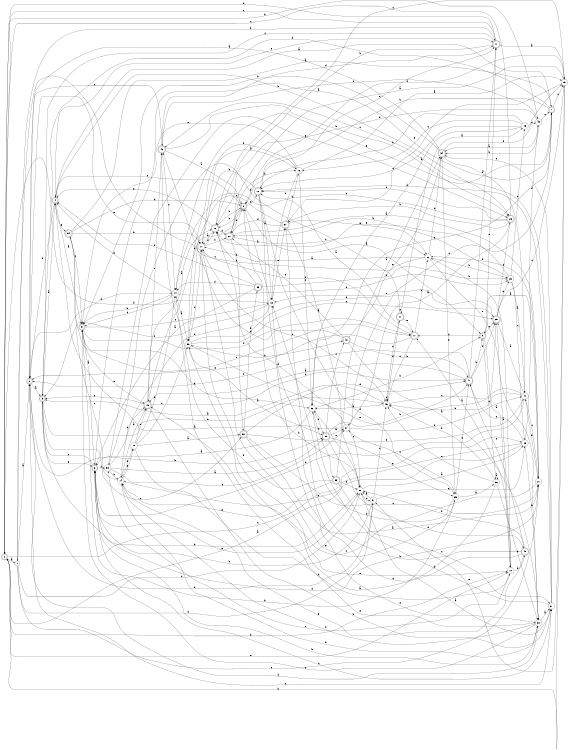 digraph n45_8 {
__start0 [label="" shape="none"];

rankdir=LR;
size="8,5";

s0 [style="rounded,filled", color="black", fillcolor="white" shape="doublecircle", label="0"];
s1 [style="filled", color="black", fillcolor="white" shape="circle", label="1"];
s2 [style="rounded,filled", color="black", fillcolor="white" shape="doublecircle", label="2"];
s3 [style="rounded,filled", color="black", fillcolor="white" shape="doublecircle", label="3"];
s4 [style="rounded,filled", color="black", fillcolor="white" shape="doublecircle", label="4"];
s5 [style="rounded,filled", color="black", fillcolor="white" shape="doublecircle", label="5"];
s6 [style="rounded,filled", color="black", fillcolor="white" shape="doublecircle", label="6"];
s7 [style="rounded,filled", color="black", fillcolor="white" shape="doublecircle", label="7"];
s8 [style="rounded,filled", color="black", fillcolor="white" shape="doublecircle", label="8"];
s9 [style="rounded,filled", color="black", fillcolor="white" shape="doublecircle", label="9"];
s10 [style="filled", color="black", fillcolor="white" shape="circle", label="10"];
s11 [style="rounded,filled", color="black", fillcolor="white" shape="doublecircle", label="11"];
s12 [style="rounded,filled", color="black", fillcolor="white" shape="doublecircle", label="12"];
s13 [style="filled", color="black", fillcolor="white" shape="circle", label="13"];
s14 [style="filled", color="black", fillcolor="white" shape="circle", label="14"];
s15 [style="rounded,filled", color="black", fillcolor="white" shape="doublecircle", label="15"];
s16 [style="rounded,filled", color="black", fillcolor="white" shape="doublecircle", label="16"];
s17 [style="filled", color="black", fillcolor="white" shape="circle", label="17"];
s18 [style="filled", color="black", fillcolor="white" shape="circle", label="18"];
s19 [style="filled", color="black", fillcolor="white" shape="circle", label="19"];
s20 [style="rounded,filled", color="black", fillcolor="white" shape="doublecircle", label="20"];
s21 [style="filled", color="black", fillcolor="white" shape="circle", label="21"];
s22 [style="filled", color="black", fillcolor="white" shape="circle", label="22"];
s23 [style="filled", color="black", fillcolor="white" shape="circle", label="23"];
s24 [style="filled", color="black", fillcolor="white" shape="circle", label="24"];
s25 [style="rounded,filled", color="black", fillcolor="white" shape="doublecircle", label="25"];
s26 [style="rounded,filled", color="black", fillcolor="white" shape="doublecircle", label="26"];
s27 [style="filled", color="black", fillcolor="white" shape="circle", label="27"];
s28 [style="filled", color="black", fillcolor="white" shape="circle", label="28"];
s29 [style="filled", color="black", fillcolor="white" shape="circle", label="29"];
s30 [style="filled", color="black", fillcolor="white" shape="circle", label="30"];
s31 [style="filled", color="black", fillcolor="white" shape="circle", label="31"];
s32 [style="filled", color="black", fillcolor="white" shape="circle", label="32"];
s33 [style="rounded,filled", color="black", fillcolor="white" shape="doublecircle", label="33"];
s34 [style="rounded,filled", color="black", fillcolor="white" shape="doublecircle", label="34"];
s35 [style="filled", color="black", fillcolor="white" shape="circle", label="35"];
s36 [style="filled", color="black", fillcolor="white" shape="circle", label="36"];
s37 [style="rounded,filled", color="black", fillcolor="white" shape="doublecircle", label="37"];
s38 [style="filled", color="black", fillcolor="white" shape="circle", label="38"];
s39 [style="rounded,filled", color="black", fillcolor="white" shape="doublecircle", label="39"];
s40 [style="rounded,filled", color="black", fillcolor="white" shape="doublecircle", label="40"];
s41 [style="rounded,filled", color="black", fillcolor="white" shape="doublecircle", label="41"];
s42 [style="rounded,filled", color="black", fillcolor="white" shape="doublecircle", label="42"];
s43 [style="rounded,filled", color="black", fillcolor="white" shape="doublecircle", label="43"];
s44 [style="filled", color="black", fillcolor="white" shape="circle", label="44"];
s45 [style="rounded,filled", color="black", fillcolor="white" shape="doublecircle", label="45"];
s46 [style="filled", color="black", fillcolor="white" shape="circle", label="46"];
s47 [style="rounded,filled", color="black", fillcolor="white" shape="doublecircle", label="47"];
s48 [style="filled", color="black", fillcolor="white" shape="circle", label="48"];
s49 [style="filled", color="black", fillcolor="white" shape="circle", label="49"];
s50 [style="filled", color="black", fillcolor="white" shape="circle", label="50"];
s51 [style="filled", color="black", fillcolor="white" shape="circle", label="51"];
s52 [style="rounded,filled", color="black", fillcolor="white" shape="doublecircle", label="52"];
s53 [style="rounded,filled", color="black", fillcolor="white" shape="doublecircle", label="53"];
s54 [style="rounded,filled", color="black", fillcolor="white" shape="doublecircle", label="54"];
s55 [style="filled", color="black", fillcolor="white" shape="circle", label="55"];
s0 -> s1 [label="a"];
s0 -> s49 [label="b"];
s0 -> s29 [label="c"];
s0 -> s10 [label="d"];
s0 -> s10 [label="e"];
s1 -> s2 [label="a"];
s1 -> s41 [label="b"];
s1 -> s28 [label="c"];
s1 -> s51 [label="d"];
s1 -> s21 [label="e"];
s2 -> s3 [label="a"];
s2 -> s39 [label="b"];
s2 -> s31 [label="c"];
s2 -> s44 [label="d"];
s2 -> s17 [label="e"];
s3 -> s4 [label="a"];
s3 -> s46 [label="b"];
s3 -> s52 [label="c"];
s3 -> s28 [label="d"];
s3 -> s6 [label="e"];
s4 -> s5 [label="a"];
s4 -> s26 [label="b"];
s4 -> s41 [label="c"];
s4 -> s2 [label="d"];
s4 -> s54 [label="e"];
s5 -> s6 [label="a"];
s5 -> s32 [label="b"];
s5 -> s13 [label="c"];
s5 -> s11 [label="d"];
s5 -> s15 [label="e"];
s6 -> s7 [label="a"];
s6 -> s30 [label="b"];
s6 -> s31 [label="c"];
s6 -> s50 [label="d"];
s6 -> s3 [label="e"];
s7 -> s4 [label="a"];
s7 -> s8 [label="b"];
s7 -> s19 [label="c"];
s7 -> s3 [label="d"];
s7 -> s44 [label="e"];
s8 -> s9 [label="a"];
s8 -> s16 [label="b"];
s8 -> s4 [label="c"];
s8 -> s15 [label="d"];
s8 -> s12 [label="e"];
s9 -> s10 [label="a"];
s9 -> s11 [label="b"];
s9 -> s25 [label="c"];
s9 -> s36 [label="d"];
s9 -> s41 [label="e"];
s10 -> s11 [label="a"];
s10 -> s22 [label="b"];
s10 -> s50 [label="c"];
s10 -> s45 [label="d"];
s10 -> s17 [label="e"];
s11 -> s12 [label="a"];
s11 -> s22 [label="b"];
s11 -> s46 [label="c"];
s11 -> s17 [label="d"];
s11 -> s2 [label="e"];
s12 -> s13 [label="a"];
s12 -> s17 [label="b"];
s12 -> s41 [label="c"];
s12 -> s35 [label="d"];
s12 -> s30 [label="e"];
s13 -> s8 [label="a"];
s13 -> s0 [label="b"];
s13 -> s3 [label="c"];
s13 -> s14 [label="d"];
s13 -> s37 [label="e"];
s14 -> s15 [label="a"];
s14 -> s30 [label="b"];
s14 -> s54 [label="c"];
s14 -> s55 [label="d"];
s14 -> s55 [label="e"];
s15 -> s16 [label="a"];
s15 -> s31 [label="b"];
s15 -> s3 [label="c"];
s15 -> s40 [label="d"];
s15 -> s43 [label="e"];
s16 -> s17 [label="a"];
s16 -> s8 [label="b"];
s16 -> s19 [label="c"];
s16 -> s20 [label="d"];
s16 -> s4 [label="e"];
s17 -> s18 [label="a"];
s17 -> s20 [label="b"];
s17 -> s46 [label="c"];
s17 -> s16 [label="d"];
s17 -> s35 [label="e"];
s18 -> s19 [label="a"];
s18 -> s38 [label="b"];
s18 -> s32 [label="c"];
s18 -> s13 [label="d"];
s18 -> s5 [label="e"];
s19 -> s20 [label="a"];
s19 -> s0 [label="b"];
s19 -> s37 [label="c"];
s19 -> s8 [label="d"];
s19 -> s51 [label="e"];
s20 -> s21 [label="a"];
s20 -> s18 [label="b"];
s20 -> s22 [label="c"];
s20 -> s52 [label="d"];
s20 -> s8 [label="e"];
s21 -> s9 [label="a"];
s21 -> s22 [label="b"];
s21 -> s15 [label="c"];
s21 -> s6 [label="d"];
s21 -> s24 [label="e"];
s22 -> s17 [label="a"];
s22 -> s23 [label="b"];
s22 -> s1 [label="c"];
s22 -> s34 [label="d"];
s22 -> s30 [label="e"];
s23 -> s24 [label="a"];
s23 -> s20 [label="b"];
s23 -> s29 [label="c"];
s23 -> s48 [label="d"];
s23 -> s16 [label="e"];
s24 -> s25 [label="a"];
s24 -> s46 [label="b"];
s24 -> s21 [label="c"];
s24 -> s6 [label="d"];
s24 -> s38 [label="e"];
s25 -> s10 [label="a"];
s25 -> s23 [label="b"];
s25 -> s19 [label="c"];
s25 -> s26 [label="d"];
s25 -> s13 [label="e"];
s26 -> s27 [label="a"];
s26 -> s37 [label="b"];
s26 -> s0 [label="c"];
s26 -> s12 [label="d"];
s26 -> s44 [label="e"];
s27 -> s4 [label="a"];
s27 -> s24 [label="b"];
s27 -> s7 [label="c"];
s27 -> s16 [label="d"];
s27 -> s28 [label="e"];
s28 -> s29 [label="a"];
s28 -> s8 [label="b"];
s28 -> s32 [label="c"];
s28 -> s51 [label="d"];
s28 -> s6 [label="e"];
s29 -> s0 [label="a"];
s29 -> s30 [label="b"];
s29 -> s40 [label="c"];
s29 -> s49 [label="d"];
s29 -> s14 [label="e"];
s30 -> s31 [label="a"];
s30 -> s14 [label="b"];
s30 -> s5 [label="c"];
s30 -> s2 [label="d"];
s30 -> s44 [label="e"];
s31 -> s28 [label="a"];
s31 -> s32 [label="b"];
s31 -> s43 [label="c"];
s31 -> s12 [label="d"];
s31 -> s34 [label="e"];
s32 -> s6 [label="a"];
s32 -> s9 [label="b"];
s32 -> s7 [label="c"];
s32 -> s33 [label="d"];
s32 -> s39 [label="e"];
s33 -> s34 [label="a"];
s33 -> s43 [label="b"];
s33 -> s31 [label="c"];
s33 -> s28 [label="d"];
s33 -> s14 [label="e"];
s34 -> s2 [label="a"];
s34 -> s5 [label="b"];
s34 -> s24 [label="c"];
s34 -> s19 [label="d"];
s34 -> s35 [label="e"];
s35 -> s36 [label="a"];
s35 -> s5 [label="b"];
s35 -> s27 [label="c"];
s35 -> s13 [label="d"];
s35 -> s40 [label="e"];
s36 -> s36 [label="a"];
s36 -> s30 [label="b"];
s36 -> s37 [label="c"];
s36 -> s46 [label="d"];
s36 -> s46 [label="e"];
s37 -> s28 [label="a"];
s37 -> s18 [label="b"];
s37 -> s38 [label="c"];
s37 -> s20 [label="d"];
s37 -> s22 [label="e"];
s38 -> s39 [label="a"];
s38 -> s42 [label="b"];
s38 -> s17 [label="c"];
s38 -> s25 [label="d"];
s38 -> s25 [label="e"];
s39 -> s27 [label="a"];
s39 -> s40 [label="b"];
s39 -> s42 [label="c"];
s39 -> s45 [label="d"];
s39 -> s35 [label="e"];
s40 -> s15 [label="a"];
s40 -> s9 [label="b"];
s40 -> s2 [label="c"];
s40 -> s25 [label="d"];
s40 -> s41 [label="e"];
s41 -> s19 [label="a"];
s41 -> s16 [label="b"];
s41 -> s3 [label="c"];
s41 -> s0 [label="d"];
s41 -> s0 [label="e"];
s42 -> s30 [label="a"];
s42 -> s40 [label="b"];
s42 -> s20 [label="c"];
s42 -> s43 [label="d"];
s42 -> s34 [label="e"];
s43 -> s8 [label="a"];
s43 -> s26 [label="b"];
s43 -> s44 [label="c"];
s43 -> s41 [label="d"];
s43 -> s2 [label="e"];
s44 -> s38 [label="a"];
s44 -> s5 [label="b"];
s44 -> s5 [label="c"];
s44 -> s23 [label="d"];
s44 -> s4 [label="e"];
s45 -> s38 [label="a"];
s45 -> s13 [label="b"];
s45 -> s40 [label="c"];
s45 -> s28 [label="d"];
s45 -> s14 [label="e"];
s46 -> s3 [label="a"];
s46 -> s32 [label="b"];
s46 -> s25 [label="c"];
s46 -> s47 [label="d"];
s46 -> s46 [label="e"];
s47 -> s48 [label="a"];
s47 -> s50 [label="b"];
s47 -> s47 [label="c"];
s47 -> s46 [label="d"];
s47 -> s11 [label="e"];
s48 -> s32 [label="a"];
s48 -> s12 [label="b"];
s48 -> s12 [label="c"];
s48 -> s49 [label="d"];
s48 -> s18 [label="e"];
s49 -> s34 [label="a"];
s49 -> s34 [label="b"];
s49 -> s7 [label="c"];
s49 -> s16 [label="d"];
s49 -> s43 [label="e"];
s50 -> s39 [label="a"];
s50 -> s14 [label="b"];
s50 -> s27 [label="c"];
s50 -> s15 [label="d"];
s50 -> s26 [label="e"];
s51 -> s28 [label="a"];
s51 -> s6 [label="b"];
s51 -> s46 [label="c"];
s51 -> s2 [label="d"];
s51 -> s29 [label="e"];
s52 -> s21 [label="a"];
s52 -> s53 [label="b"];
s52 -> s21 [label="c"];
s52 -> s24 [label="d"];
s52 -> s40 [label="e"];
s53 -> s6 [label="a"];
s53 -> s23 [label="b"];
s53 -> s16 [label="c"];
s53 -> s44 [label="d"];
s53 -> s4 [label="e"];
s54 -> s7 [label="a"];
s54 -> s17 [label="b"];
s54 -> s5 [label="c"];
s54 -> s8 [label="d"];
s54 -> s11 [label="e"];
s55 -> s52 [label="a"];
s55 -> s44 [label="b"];
s55 -> s38 [label="c"];
s55 -> s10 [label="d"];
s55 -> s15 [label="e"];

}